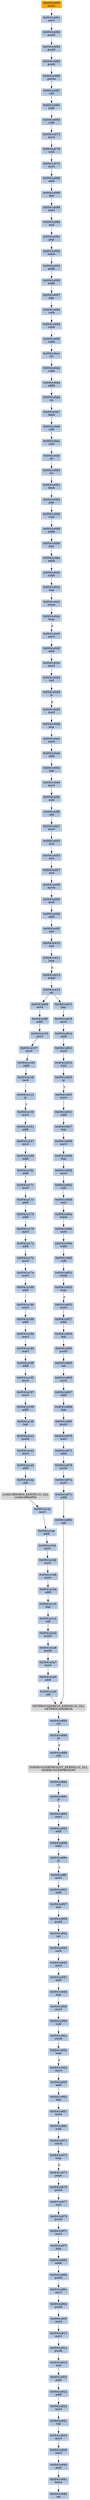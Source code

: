 strict digraph G {
	graph [bgcolor=transparent,
		name=G
	];
	node [color=lightsteelblue,
		fillcolor=lightsteelblue,
		shape=rectangle,
		style=filled
	];
	"0x0041e1aa"	[label="0x0041e1aa
call"];
	LOADLIBRARYA_KERNEL32_DLL	[color=lightgrey,
		fillcolor=lightgrey,
		label="LOADLIBRARYA_KERNEL32_DLL
LOADLIBRARYA"];
	"0x0041e1aa" -> LOADLIBRARYA_KERNEL32_DLL	[color="#000000"];
	"0x0041e18f"	[label="0x0041e18f
addl"];
	"0x0041e195"	[label="0x0041e195
movl"];
	"0x0041e18f" -> "0x0041e195"	[color="#000000"];
	"0x0041e19f"	[label="0x0041e19f
leal"];
	"0x0041e1a1"	[label="0x0041e1a1
pushl"];
	"0x0041e19f" -> "0x0041e1a1"	[color="#000000"];
	"0x0041e90b"	[label="0x0041e90b
pushl"];
	"0x0041e90c"	[label="0x0041e90c
movl"];
	"0x0041e90b" -> "0x0041e90c"	[color="#000000"];
	"0x0041e16c"	[label="0x0041e16c
addl"];
	"0x0041e171"	[label="0x0041e171
movl"];
	"0x0041e16c" -> "0x0041e171"	[color="#000000"];
	"0x0041e88a"	[label="0x0041e88a
orl"];
	"0x0041e88c"	[label="0x0041e88c
je"];
	"0x0041e88a" -> "0x0041e88c"	[color="#000000"];
	"0x0041e17c"	[label="0x0041e17c
movl"];
	"0x0041e17e"	[label="0x0041e17e
movl"];
	"0x0041e17c" -> "0x0041e17e"	[color="#000000"];
	"0x0041e405"	[label="0x0041e405
xorl"];
	"0x0041e407"	[label="0x0041e407
xorl"];
	"0x0041e405" -> "0x0041e407"	[color="#000000"];
	"0x0041e092"	[label="0x0041e092
lodsb"];
	"0x0041e093"	[label="0x0041e093
addb"];
	"0x0041e092" -> "0x0041e093"	[color="#000000"];
	"0x0041e186"	[label="0x0041e186
movl"];
	"0x0041e188"	[label="0x0041e188
addl"];
	"0x0041e186" -> "0x0041e188"	[color="#000000"];
	"0x0041e067"	[label="0x0041e067
call"];
	"0x0041e06c"	[label="0x0041e06c
popl"];
	"0x0041e067" -> "0x0041e06c"	[color="#000000"];
	"0x0041e0fd"	[label="0x0041e0fd
movl"];
	"0x0041e0ff"	[label="0x0041e0ff
addl"];
	"0x0041e0fd" -> "0x0041e0ff"	[color="#000000"];
	"0x0041e892"	[label="0x0041e892
addl"];
	"0x0041e898"	[label="0x0041e898
testl"];
	"0x0041e892" -> "0x0041e898"	[color="#000000"];
	"0x0041e821"	[label="0x0041e821
movl"];
	"0x0041e823"	[label="0x0041e823
xorl"];
	"0x0041e821" -> "0x0041e823"	[color="#000000"];
	"0x0041e91a"	[label="0x0041e91a
pushl"];
	"0x0041e91d"	[label="0x0041e91d
xorl"];
	"0x0041e91a" -> "0x0041e91d"	[color="#000000"];
	"0x0041e95d"	[label="0x0041e95d
movl"];
	"0x0041e95f"	[label="0x0041e95f
addl"];
	"0x0041e95d" -> "0x0041e95f"	[color="#000000"];
	"0x0041e0d2"	[label="0x0041e0d2
incl"];
	"0x0041e0d3"	[label="0x0041e0d3
js"];
	"0x0041e0d2" -> "0x0041e0d3"	[color="#000000"];
	"0x0041e886"	[label="0x0041e886
je"];
	"0x0041e888"	[label="0x0041e888
call"];
	"0x0041e886" -> "0x0041e888"	[color="#000000",
		label=F];
	"0x0041e931"	[label="0x0041e931
roll"];
	"0x0041e934"	[label="0x0041e934
movl"];
	"0x0041e931" -> "0x0041e934"	[color="#000000"];
	"0x0041e89e"	[label="0x0041e89e
je"];
	"0x0041e898" -> "0x0041e89e"	[color="#000000"];
	"0x0041e173"	[label="0x0041e173
addl"];
	"0x0041e171" -> "0x0041e173"	[color="#000000"];
	"0x0041e2af"	[label="0x0041e2af
call"];
	GETPROCADDRESS_KERNEL32_DLL	[color=lightgrey,
		fillcolor=lightgrey,
		label="GETPROCADDRESS_KERNEL32_DLL
GETPROCADDRESS"];
	"0x0041e2af" -> GETPROCADDRESS_KERNEL32_DLL	[color="#000000"];
	"0x0041e107"	[label="0x0041e107
movl"];
	"0x0041e109"	[label="0x0041e109
addl"];
	"0x0041e107" -> "0x0041e109"	[color="#000000"];
	"0x0041e90e"	[label="0x0041e90e
pushl"];
	"0x0041e90c" -> "0x0041e90e"	[color="#000000"];
	"0x0041e0c3"	[label="0x0041e0c3
stosb"];
	"0x0041e0c4"	[label="0x0041e0c4
loop"];
	"0x0041e0c3" -> "0x0041e0c4"	[color="#000000"];
	"0x0041e86f"	[label="0x0041e86f
pushl"];
	"0x0041e870"	[label="0x0041e870
movl"];
	"0x0041e86f" -> "0x0041e870"	[color="#000000"];
	"0x0041e890"	[label="0x0041e890
movl"];
	"0x0041e88c" -> "0x0041e890"	[color="#000000",
		label=T];
	"0x0041e82f"	[label="0x0041e82f
movl"];
	"0x0041e831"	[label="0x0041e831
addl"];
	"0x0041e82f" -> "0x0041e831"	[color="#000000"];
	"0x0041e979"	[label="0x0041e979
pushl"];
	"0x0041e97c"	[label="0x0041e97c
movl"];
	"0x0041e979" -> "0x0041e97c"	[color="#000000"];
	"0x0041e1b6"	[label="0x0041e1b6
movl"];
	"0x0041e1b8"	[label="0x0041e1b8
movl"];
	"0x0041e1b6" -> "0x0041e1b8"	[color="#000000"];
	"0x0041e1a2"	[label="0x0041e1a2
movl"];
	"0x0041e1a1" -> "0x0041e1a2"	[color="#000000"];
	"0x0041e837"	[label="0x0041e837
leal"];
	"0x0041e831" -> "0x0041e837"	[color="#000000"];
	"0x0041e0b9"	[label="0x0041e0b9
addb"];
	"0x0041e0bb"	[label="0x0041e0bb
jmp"];
	"0x0041e0b9" -> "0x0041e0bb"	[color="#000000"];
	"0x0041e15f"	[label="0x0041e15f
movl"];
	"0x0041e161"	[label="0x0041e161
addl"];
	"0x0041e15f" -> "0x0041e161"	[color="#000000"];
	"0x0041e0be"	[label="0x0041e0be
addb"];
	"0x0041e0c0"	[label="0x0041e0c0
subb"];
	"0x0041e0be" -> "0x0041e0c0"	[color="#000000"];
	"0x0041e1ac"	[label="0x0041e1ac
movl"];
	LOADLIBRARYA_KERNEL32_DLL -> "0x0041e1ac"	[color="#000000"];
	ISDEBUGGERPRESENT_KERNEL32_DLL	[color=lightgrey,
		fillcolor=lightgrey,
		label="ISDEBUGGERPRESENT_KERNEL32_DLL
ISDEBUGGERPRESENT"];
	"0x0041e888" -> ISDEBUGGERPRESENT_KERNEL32_DLL	[color="#000000"];
	"0x0041e2a5"	[label="0x0041e2a5
pushl"];
	"0x0041e2a6"	[label="0x0041e2a6
pushl"];
	"0x0041e2a5" -> "0x0041e2a6"	[color="#000000"];
	"0x0041e0b6"	[label="0x0041e0b6
rorb"];
	"0x0041e0b6" -> "0x0041e0b9"	[color="#000000"];
	"0x0041e095"	[label="0x0041e095
addb"];
	"0x0041e097"	[label="0x0041e097
jmp"];
	"0x0041e095" -> "0x0041e097"	[color="#000000"];
	"0x0041e860"	[label="0x0041e860
ret"];
	"0x0041e865"	[label="0x0041e865
movl"];
	"0x0041e860" -> "0x0041e865"	[color="#000000"];
	"0x0041e972"	[label="0x0041e972
stosb"];
	"0x0041e973"	[label="0x0041e973
loop"];
	"0x0041e972" -> "0x0041e973"	[color="#000000"];
	"0x0041e1a4"	[label="0x0041e1a4
addl"];
	"0x0041e1a4" -> "0x0041e1aa"	[color="#000000"];
	"0x0041e92a"	[label="0x0041e92a
movl"];
	"0x0041e92a" -> "0x0041e931"	[color="#000000"];
	"0x0041e09f"	[label="0x0041e09f
subb"];
	"0x0041e0a1"	[label="0x0041e0a1
stc"];
	"0x0041e09f" -> "0x0041e0a1"	[color="#000000"];
	"0x0041e922"	[label="0x0041e922
addl"];
	"0x0041e922" -> "0x0041e92a"	[color="#000000"];
	"0x0041e967"	[label="0x0041e967
movl"];
	"0x0041e96c"	[label="0x0041e96c
subl"];
	"0x0041e967" -> "0x0041e96c"	[color="#000000"];
	"0x0041e0c2"	[label="0x0041e0c2
nop"];
	"0x0041e0c2" -> "0x0041e0c3"	[color="#000000"];
	"0x0041e078"	[label="0x0041e078
subl"];
	"0x0041e07e"	[label="0x0041e07e
movl"];
	"0x0041e078" -> "0x0041e07e"	[color="#000000"];
	"0x0041e867"	[label="0x0041e867
addl"];
	"0x0041e865" -> "0x0041e867"	[color="#000000"];
	"0x0041e86d"	[label="0x0041e86d
leal"];
	"0x0041e86d" -> "0x0041e86f"	[color="#000000"];
	"0x0041e901"	[label="0x0041e901
addl"];
	"0x0041e907"	[label="0x0041e907
leal"];
	"0x0041e901" -> "0x0041e907"	[color="#000000"];
	"0x0041e943"	[label="0x0041e943
xorb"];
	"0x0041e945"	[label="0x0041e945
movl"];
	"0x0041e943" -> "0x0041e945"	[color="#000000"];
	"0x0041e167"	[label="0x0041e167
movl"];
	"0x0041e161" -> "0x0041e167"	[color="#000000"];
	"0x0041e061"	[label="0x0041e061
movl"];
	"0x0041e063"	[label="0x0041e063
pushl"];
	"0x0041e061" -> "0x0041e063"	[color="#000000"];
	"0x0041e0c6"	[label="0x0041e0c6
movl"];
	"0x0041e0c8"	[label="0x0041e0c8
addl"];
	"0x0041e0c6" -> "0x0041e0c8"	[color="#000000"];
	"0x0041e0e5"	[label="0x0041e0e5
addl"];
	"0x0041e0eb"	[label="0x0041e0eb
leal"];
	"0x0041e0e5" -> "0x0041e0eb"	[color="#000000"];
	"0x0041e0f2"	[label="0x0041e0f2
subl"];
	"0x0041e0f8"	[label="0x0041e0f8
call"];
	"0x0041e0f2" -> "0x0041e0f8"	[color="#000000"];
	"0x0041e2a9"	[label="0x0041e2a9
addl"];
	"0x0041e2a9" -> "0x0041e2af"	[color="#000000"];
	"0x0041e10f"	[label="0x0041e10f
testl"];
	"0x0041e109" -> "0x0041e10f"	[color="#000000"];
	"0x0041e169"	[label="0x0041e169
addl"];
	"0x0041e167" -> "0x0041e169"	[color="#000000"];
	"0x0041e2a7"	[label="0x0041e2a7
movl"];
	"0x0041e2a6" -> "0x0041e2a7"	[color="#000000"];
	"0x0041e18b"	[label="0x0041e18b
movl"];
	"0x0041e18d"	[label="0x0041e18d
movl"];
	"0x0041e18b" -> "0x0041e18d"	[color="#000000"];
	ISDEBUGGERPRESENT_KERNEL32_DLL -> "0x0041e88a"	[color="#000000"];
	"0x0041e982"	[label="0x0041e982
addb"];
	"0x0041e982" -> "0x0041e90b"	[color="#000000"];
	"0x0041e0a6"	[label="0x0041e0a6
clc"];
	"0x0041e0a7"	[label="0x0041e0a7
decb"];
	"0x0041e0a6" -> "0x0041e0a7"	[color="#000000"];
	"0x0041e91f"	[label="0x0041e91f
popl"];
	"0x0041e91f" -> "0x0041e922"	[color="#000000"];
	"0x0041e97f"	[label="0x0041e97f
jmp"];
	"0x0041e97c" -> "0x0041e97f"	[color="#000000"];
	"0x0041e815"	[label="0x0041e815
jmp"];
	"0x0041e819"	[label="0x0041e819
movl"];
	"0x0041e815" -> "0x0041e819"	[color="#000000"];
	"0x0041e95b"	[label="0x0041e95b
loop"];
	"0x0041e95b" -> "0x0041e95d"	[color="#000000",
		label=F];
	"0x0041e975"	[label="0x0041e975
popa"];
	"0x0041e976"	[label="0x0041e976
pushl"];
	"0x0041e975" -> "0x0041e976"	[color="#000000"];
	"0x0041e872"	[label="0x0041e872
addl"];
	"0x0041e878"	[label="0x0041e878
pushl"];
	"0x0041e872" -> "0x0041e878"	[color="#000000"];
	"0x0041e842"	[label="0x0041e842
subl"];
	"0x0041e848"	[label="0x0041e848
xorl"];
	"0x0041e842" -> "0x0041e848"	[color="#000000"];
	"0x0041e18d" -> "0x0041e18f"	[color="#000000"];
	"0x0041e401"	[label="0x0041e401
movl"];
	"0x0041e0f8" -> "0x0041e401"	[color="#000000"];
	"0x0041e0ce"	[label="0x0041e0ce
movl"];
	"0x0041e0ce" -> "0x0041e0d2"	[color="#000000"];
	"0x0041e413"	[label="0x0041e413
xchgl"];
	"0x0041e414"	[label="0x0041e414
ret"];
	"0x0041e413" -> "0x0041e414"	[color="#000000"];
	"0x0041e87c"	[label="0x0041e87c
addl"];
	"0x0041e882"	[label="0x0041e882
call"];
	"0x0041e87c" -> "0x0041e882"	[color="#000000"];
	"0x0041e84f"	[label="0x0041e84f
rolb"];
	"0x0041e852"	[label="0x0041e852
stosb"];
	"0x0041e84f" -> "0x0041e852"	[color="#000000"];
	"0x0041e115"	[label="0x0041e115
je"];
	"0x0041e10f" -> "0x0041e115"	[color="#000000"];
	"0x0041e90f"	[label="0x0041e90f
movl"];
	"0x0041e913"	[label="0x0041e913
movl"];
	"0x0041e90f" -> "0x0041e913"	[color="#000000"];
	"0x0041e060"	[color=lightgrey,
		fillcolor=orange,
		label="0x0041e060
pushl"];
	"0x0041e060" -> "0x0041e061"	[color="#000000"];
	"0x0041e080"	[label="0x0041e080
addl"];
	"0x0041e086"	[label="0x0041e086
leal"];
	"0x0041e080" -> "0x0041e086"	[color="#000000"];
	"0x0041e8ff"	[label="0x0041e8ff
movl"];
	"0x0041e89e" -> "0x0041e8ff"	[color="#000000",
		label=T];
	"0x0041e0b0"	[label="0x0041e0b0
clc"];
	"0x0041e0b1"	[label="0x0041e0b1
decb"];
	"0x0041e0b0" -> "0x0041e0b1"	[color="#000000"];
	"0x0041e84d"	[label="0x0041e84d
subb"];
	"0x0041e84d" -> "0x0041e84f"	[color="#000000"];
	"0x0041e0a9"	[label="0x0041e0a9
rolb"];
	"0x0041e0ac"	[label="0x0041e0ac
rorb"];
	"0x0041e0a9" -> "0x0041e0ac"	[color="#000000"];
	"0x0041e0a7" -> "0x0041e0a9"	[color="#000000"];
	"0x0041e409"	[label="0x0041e409
movb"];
	"0x0041e407" -> "0x0041e409"	[color="#000000"];
	"0x0041e84a"	[label="0x0041e84a
lodsb"];
	"0x0041e84b"	[label="0x0041e84b
xorb"];
	"0x0041e84a" -> "0x0041e84b"	[color="#000000"];
	"0x0041e0a2"	[label="0x0041e0a2
subb"];
	"0x0041e0a1" -> "0x0041e0a2"	[color="#000000"];
	"0x0041e85f"	[label="0x0041e85f
pushl"];
	"0x0041e85f" -> "0x0041e860"	[color="#000000"];
	"0x0041e954"	[label="0x0041e954
subl"];
	"0x0041e95a"	[label="0x0041e95a
stosb"];
	"0x0041e954" -> "0x0041e95a"	[color="#000000"];
	"0x0041e093" -> "0x0041e095"	[color="#000000"];
	"0x0041e0ed"	[label="0x0041e0ed
movl"];
	"0x0041e0eb" -> "0x0041e0ed"	[color="#000000"];
	"0x0041e1ae"	[label="0x0041e1ae
addl"];
	"0x0041e1ac" -> "0x0041e1ae"	[color="#000000"];
	"0x0041e85d"	[label="0x0041e85d
leal"];
	"0x0041e85d" -> "0x0041e85f"	[color="#000000"];
	"0x0041e064"	[label="0x0041e064
pushl"];
	"0x0041e063" -> "0x0041e064"	[color="#000000"];
	"0x0041e09d"	[label="0x0041e09d
subb"];
	"0x0041e09d" -> "0x0041e09f"	[color="#000000"];
	"0x0041e088"	[label="0x0041e088
movl"];
	"0x0041e08a"	[label="0x0041e08a
xorl"];
	"0x0041e088" -> "0x0041e08a"	[color="#000000"];
	"0x0041e40b"	[label="0x0041e40b
mull"];
	"0x0041e409" -> "0x0041e40b"	[color="#000000"];
	"0x0041e066"	[label="0x0041e066
pusha"];
	"0x0041e066" -> "0x0041e067"	[color="#000000"];
	"0x0041e197"	[label="0x0041e197
movl"];
	"0x0041e199"	[label="0x0041e199
addl"];
	"0x0041e197" -> "0x0041e199"	[color="#000000"];
	"0x0041e1b4"	[label="0x0041e1b4
movl"];
	"0x0041e1b4" -> "0x0041e1b6"	[color="#000000"];
	"0x0041e93b"	[label="0x0041e93b
movl"];
	"0x0041e940"	[label="0x0041e940
popl"];
	"0x0041e93b" -> "0x0041e940"	[color="#000000"];
	"0x0041e81b"	[label="0x0041e81b
addl"];
	"0x0041e819" -> "0x0041e81b"	[color="#000000"];
	"0x0041e0b3"	[label="0x0041e0b3
jmp"];
	"0x0041e0b3" -> "0x0041e0b6"	[color="#000000"];
	"0x0041e06d"	[label="0x0041e06d
subl"];
	"0x0041e073"	[label="0x0041e073
movl"];
	"0x0041e06d" -> "0x0041e073"	[color="#000000"];
	"0x0041e403"	[label="0x0041e403
xorl"];
	"0x0041e401" -> "0x0041e403"	[color="#000000"];
	"0x0041e403" -> "0x0041e405"	[color="#000000"];
	"0x0041e965"	[label="0x0041e965
leal"];
	"0x0041e95f" -> "0x0041e965"	[color="#000000"];
	"0x0041e884"	[label="0x0041e884
orl"];
	"0x0041e884" -> "0x0041e886"	[color="#000000"];
	"0x0041e09a"	[label="0x0041e09a
rorb"];
	"0x0041e097" -> "0x0041e09a"	[color="#000000"];
	"0x0041e941"	[label="0x0041e941
leave"];
	"0x0041e942"	[label="0x0041e942
ret"];
	"0x0041e941" -> "0x0041e942"	[color="#000000"];
	"0x0041e073" -> "0x0041e078"	[color="#000000"];
	"0x0041e180"	[label="0x0041e180
addl"];
	"0x0041e17e" -> "0x0041e180"	[color="#000000"];
	"0x0041e848" -> "0x0041e84a"	[color="#000000"];
	"0x0041e411"	[label="0x0041e411
loop"];
	"0x0041e411" -> "0x0041e413"	[color="#000000",
		label=F];
	"0x0041e17a"	[label="0x0041e17a
addl"];
	"0x0041e17a" -> "0x0041e17c"	[color="#000000"];
	"0x0041e0ed" -> "0x0041e0f2"	[color="#000000"];
	"0x0041e940" -> "0x0041e941"	[color="#000000"];
	"0x0041e175"	[label="0x0041e175
addl"];
	"0x0041e173" -> "0x0041e175"	[color="#000000"];
	"0x0041e115" -> "0x0041e15f"	[color="#000000",
		label=T];
	"0x0041e947"	[label="0x0041e947
addl"];
	"0x0041e945" -> "0x0041e947"	[color="#000000"];
	"0x0041e06c" -> "0x0041e06d"	[color="#000000"];
	"0x0041e965" -> "0x0041e967"	[color="#000000"];
	"0x0041e08c"	[label="0x0041e08c
jmp"];
	"0x0041e08a" -> "0x0041e08c"	[color="#000000"];
	"0x0041e84b" -> "0x0041e84d"	[color="#000000"];
	"0x0041e83b"	[label="0x0041e83b
leal"];
	"0x0041e83d"	[label="0x0041e83d
movl"];
	"0x0041e83b" -> "0x0041e83d"	[color="#000000"];
	"0x0041e0d5"	[label="0x0041e0d5
movl"];
	"0x0041e0db"	[label="0x0041e0db
jmp"];
	"0x0041e0d5" -> "0x0041e0db"	[color="#000000"];
	"0x0041e178"	[label="0x0041e178
movl"];
	"0x0041e175" -> "0x0041e178"	[color="#000000"];
	"0x0041e825"	[label="0x0041e825
je"];
	"0x0041e823" -> "0x0041e825"	[color="#000000"];
	"0x0041e086" -> "0x0041e088"	[color="#000000"];
	"0x0041e977"	[label="0x0041e977
xorl"];
	"0x0041e976" -> "0x0041e977"	[color="#000000"];
	"0x0041e40d"	[label="0x0041e40d
addl"];
	"0x0041e40f"	[label="0x0041e40f
incl"];
	"0x0041e40d" -> "0x0041e40f"	[color="#000000"];
	"0x0041e81b" -> "0x0041e821"	[color="#000000"];
	"0x0041e890" -> "0x0041e892"	[color="#000000"];
	"0x0041e105"	[label="0x0041e105
movl"];
	"0x0041e0ff" -> "0x0041e105"	[color="#000000"];
	"0x0041e839"	[label="0x0041e839
movl"];
	"0x0041e837" -> "0x0041e839"	[color="#000000"];
	GETPROCADDRESS_KERNEL32_DLL -> "0x0041e884"	[color="#000000"];
	"0x0041e410"	[label="0x0041e410
incl"];
	"0x0041e410" -> "0x0041e411"	[color="#000000"];
	"0x0041e0e3"	[label="0x0041e0e3
movl"];
	"0x0041e0db" -> "0x0041e0e3"	[color="#000000"];
	"0x0041e0a4"	[label="0x0041e0a4
addb"];
	"0x0041e0a4" -> "0x0041e0a6"	[color="#000000"];
	"0x0041e065"	[label="0x0041e065
pushl"];
	"0x0041e064" -> "0x0041e065"	[color="#000000"];
	"0x0041e1c0"	[label="0x0041e1c0
leal"];
	"0x0041e1c2"	[label="0x0041e1c2
call"];
	"0x0041e1c0" -> "0x0041e1c2"	[color="#000000"];
	"0x0041e09a" -> "0x0041e09d"	[color="#000000"];
	"0x0041e08c" -> "0x0041e092"	[color="#000000"];
	"0x0041e169" -> "0x0041e16c"	[color="#000000"];
	"0x0041e8ff" -> "0x0041e901"	[color="#000000"];
	"0x0041e178" -> "0x0041e17a"	[color="#000000"];
	"0x0041e0af"	[label="0x0041e0af
clc"];
	"0x0041e0af" -> "0x0041e0b0"	[color="#000000"];
	"0x0041e867" -> "0x0041e86d"	[color="#000000"];
	"0x0041e188" -> "0x0041e18b"	[color="#000000"];
	"0x0041e0a2" -> "0x0041e0a4"	[color="#000000"];
	"0x0041e1c2" -> "0x0041e2a5"	[color="#000000"];
	"0x0041e1ba"	[label="0x0041e1ba
addl"];
	"0x0041e1ba" -> "0x0041e1c0"	[color="#000000"];
	"0x0041e909"	[label="0x0041e909
pushl"];
	"0x0041e90a"	[label="0x0041e90a
ret"];
	"0x0041e909" -> "0x0041e90a"	[color="#000000"];
	"0x0041e913" -> "0x0041e91a"	[color="#000000"];
	"0x0041e973" -> "0x0041e975"	[color="#000000",
		label=F];
	"0x0041e0ac" -> "0x0041e0af"	[color="#000000"];
	"0x0041e853"	[label="0x0041e853
loop"];
	"0x0041e852" -> "0x0041e853"	[color="#000000"];
	"0x0041e40f" -> "0x0041e410"	[color="#000000"];
	"0x0041e0c8" -> "0x0041e0ce"	[color="#000000"];
	"0x0041e1a2" -> "0x0041e1a4"	[color="#000000"];
	"0x0041e87a"	[label="0x0041e87a
movl"];
	"0x0041e878" -> "0x0041e87a"	[color="#000000"];
	"0x0041e40b" -> "0x0041e40d"	[color="#000000"];
	"0x0041e87a" -> "0x0041e87c"	[color="#000000"];
	"0x0041e825" -> "0x0041e82f"	[color="#000000",
		label=T];
	"0x0041e855"	[label="0x0041e855
movl"];
	"0x0041e853" -> "0x0041e855"	[color="#000000",
		label=F];
	"0x0041e0bb" -> "0x0041e0be"	[color="#000000"];
	"0x0041e90a" -> "0x0041e943"	[color="#000000"];
	"0x0041e95a" -> "0x0041e95b"	[color="#000000"];
	"0x0041e105" -> "0x0041e107"	[color="#000000"];
	"0x0041e870" -> "0x0041e872"	[color="#000000"];
	"0x0041e91d" -> "0x0041e91f"	[color="#000000"];
	"0x0041e94d"	[label="0x0041e94d
leal"];
	"0x0041e947" -> "0x0041e94d"	[color="#000000"];
	"0x0041e1ae" -> "0x0041e1b4"	[color="#000000"];
	"0x0041e882" -> GETPROCADDRESS_KERNEL32_DLL	[color="#000000"];
	"0x0041e0c4" -> "0x0041e0c6"	[color="#000000",
		label=F];
	"0x0041e065" -> "0x0041e066"	[color="#000000"];
	"0x0041e0d3" -> "0x0041e0d5"	[color="#000000",
		label=F];
	"0x0041e839" -> "0x0041e83b"	[color="#000000"];
	"0x0041e907" -> "0x0041e909"	[color="#000000"];
	"0x0041e414" -> "0x0041e0fd"	[color="#000000"];
	"0x0041e414" -> "0x0041e815"	[color="#000000"];
	"0x0041e97f" -> "0x0041e982"	[color="#000000"];
	"0x0041e1b8" -> "0x0041e1ba"	[color="#000000"];
	"0x0041e07e" -> "0x0041e080"	[color="#000000"];
	"0x0041e977" -> "0x0041e979"	[color="#000000"];
	"0x0041e0e3" -> "0x0041e0e5"	[color="#000000"];
	"0x0041e857"	[label="0x0041e857
addl"];
	"0x0041e857" -> "0x0041e85d"	[color="#000000"];
	"0x0041e195" -> "0x0041e197"	[color="#000000"];
	"0x0041e934" -> "0x0041e93b"	[color="#000000"];
	"0x0041e0b1" -> "0x0041e0b3"	[color="#000000"];
	"0x0041e94f"	[label="0x0041e94f
movl"];
	"0x0041e94f" -> "0x0041e954"	[color="#000000"];
	"0x0041e94d" -> "0x0041e94f"	[color="#000000"];
	"0x0041e2a7" -> "0x0041e2a9"	[color="#000000"];
	"0x0041e855" -> "0x0041e857"	[color="#000000"];
	"0x0041e96c" -> "0x0041e972"	[color="#000000"];
	"0x0041e83d" -> "0x0041e842"	[color="#000000"];
	"0x0041e0c0" -> "0x0041e0c2"	[color="#000000"];
	"0x0041e180" -> "0x0041e186"	[color="#000000"];
	"0x0041e199" -> "0x0041e19f"	[color="#000000"];
	"0x0041e90e" -> "0x0041e90f"	[color="#000000"];
}
